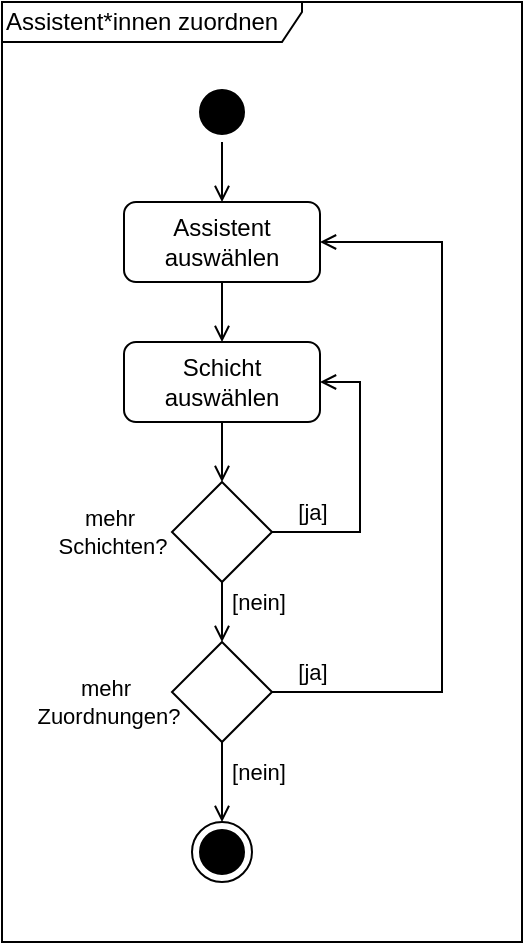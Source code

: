 <mxfile version="24.4.8" type="github">
  <diagram name="Seite-1" id="rgT6GwzFdFSDxX3BY2rw">
    <mxGraphModel dx="1221" dy="618" grid="1" gridSize="10" guides="1" tooltips="1" connect="1" arrows="1" fold="1" page="1" pageScale="1" pageWidth="840" pageHeight="1000" math="0" shadow="0">
      <root>
        <mxCell id="0" />
        <mxCell id="1" parent="0" />
        <mxCell id="8xuYjbwogapdx5Bf-QlN-5" value="mehr&amp;nbsp;&lt;div&gt;Zuordnungen?&lt;/div&gt;" style="text;html=1;align=center;verticalAlign=middle;resizable=0;points=[];autosize=1;strokeColor=none;fillColor=none;fontFamily=Helvetica;fontSize=11;fontColor=default;labelBackgroundColor=default;" vertex="1" parent="1">
          <mxGeometry x="153" y="400" width="100" height="40" as="geometry" />
        </mxCell>
        <mxCell id="XE5whAwkZJFrIQXlqTJG-1" value="Assistent*innen zuordnen" style="shape=umlFrame;whiteSpace=wrap;html=1;pointerEvents=0;width=150;height=20;align=left;" parent="1" vertex="1">
          <mxGeometry x="150" y="70" width="260" height="470" as="geometry" />
        </mxCell>
        <mxCell id="XE5whAwkZJFrIQXlqTJG-8" style="edgeStyle=orthogonalEdgeStyle;rounded=0;orthogonalLoop=1;jettySize=auto;html=1;entryX=0.5;entryY=0;entryDx=0;entryDy=0;endArrow=open;endFill=0;" parent="1" source="XE5whAwkZJFrIQXlqTJG-2" target="XE5whAwkZJFrIQXlqTJG-3" edge="1">
          <mxGeometry relative="1" as="geometry" />
        </mxCell>
        <mxCell id="XE5whAwkZJFrIQXlqTJG-2" value="" style="ellipse;html=1;shape=startState;fillColor=#000000;strokeColor=#000000;" parent="1" vertex="1">
          <mxGeometry x="245" y="110" width="30" height="30" as="geometry" />
        </mxCell>
        <mxCell id="XE5whAwkZJFrIQXlqTJG-11" style="edgeStyle=orthogonalEdgeStyle;rounded=0;orthogonalLoop=1;jettySize=auto;html=1;entryX=0.5;entryY=0;entryDx=0;entryDy=0;strokeColor=default;align=center;verticalAlign=middle;fontFamily=Helvetica;fontSize=11;fontColor=default;labelBackgroundColor=default;endArrow=open;endFill=0;" parent="1" source="XE5whAwkZJFrIQXlqTJG-3" target="XE5whAwkZJFrIQXlqTJG-10" edge="1">
          <mxGeometry relative="1" as="geometry" />
        </mxCell>
        <mxCell id="XE5whAwkZJFrIQXlqTJG-3" value="Assistent auswählen" style="rounded=1;whiteSpace=wrap;html=1;" parent="1" vertex="1">
          <mxGeometry x="211" y="170" width="98" height="40" as="geometry" />
        </mxCell>
        <mxCell id="XE5whAwkZJFrIQXlqTJG-5" value="" style="ellipse;html=1;shape=endState;fillColor=#000000;strokeColor=#000000;" parent="1" vertex="1">
          <mxGeometry x="245" y="480" width="30" height="30" as="geometry" />
        </mxCell>
        <mxCell id="XE5whAwkZJFrIQXlqTJG-15" style="edgeStyle=orthogonalEdgeStyle;rounded=0;orthogonalLoop=1;jettySize=auto;html=1;entryX=0.5;entryY=0;entryDx=0;entryDy=0;strokeColor=default;align=center;verticalAlign=middle;fontFamily=Helvetica;fontSize=11;fontColor=default;labelBackgroundColor=default;endArrow=open;endFill=0;" parent="1" source="XE5whAwkZJFrIQXlqTJG-10" target="XE5whAwkZJFrIQXlqTJG-13" edge="1">
          <mxGeometry relative="1" as="geometry" />
        </mxCell>
        <mxCell id="XE5whAwkZJFrIQXlqTJG-10" value="Schicht auswählen" style="rounded=1;whiteSpace=wrap;html=1;" parent="1" vertex="1">
          <mxGeometry x="211" y="240" width="98" height="40" as="geometry" />
        </mxCell>
        <mxCell id="XE5whAwkZJFrIQXlqTJG-17" style="edgeStyle=orthogonalEdgeStyle;rounded=0;orthogonalLoop=1;jettySize=auto;html=1;entryX=1;entryY=0.5;entryDx=0;entryDy=0;strokeColor=default;align=center;verticalAlign=middle;fontFamily=Helvetica;fontSize=11;fontColor=default;labelBackgroundColor=default;endArrow=open;endFill=0;" parent="1" source="XE5whAwkZJFrIQXlqTJG-13" target="XE5whAwkZJFrIQXlqTJG-10" edge="1">
          <mxGeometry relative="1" as="geometry">
            <Array as="points">
              <mxPoint x="329" y="335" />
              <mxPoint x="329" y="260" />
            </Array>
          </mxGeometry>
        </mxCell>
        <mxCell id="8xuYjbwogapdx5Bf-QlN-2" style="edgeStyle=orthogonalEdgeStyle;rounded=0;orthogonalLoop=1;jettySize=auto;html=1;entryX=0.5;entryY=0;entryDx=0;entryDy=0;endArrow=open;endFill=0;" edge="1" parent="1" source="XE5whAwkZJFrIQXlqTJG-13" target="8xuYjbwogapdx5Bf-QlN-1">
          <mxGeometry relative="1" as="geometry" />
        </mxCell>
        <mxCell id="XE5whAwkZJFrIQXlqTJG-13" value="" style="rhombus;whiteSpace=wrap;html=1;fontFamily=Helvetica;fontSize=11;fontColor=default;labelBackgroundColor=default;" parent="1" vertex="1">
          <mxGeometry x="235" y="310" width="50" height="50" as="geometry" />
        </mxCell>
        <mxCell id="XE5whAwkZJFrIQXlqTJG-18" value="mehr&amp;nbsp;&lt;div&gt;Schichten?&lt;/div&gt;" style="text;html=1;align=center;verticalAlign=middle;resizable=0;points=[];autosize=1;strokeColor=none;fillColor=none;fontFamily=Helvetica;fontSize=11;fontColor=default;labelBackgroundColor=default;" parent="1" vertex="1">
          <mxGeometry x="165" y="315" width="80" height="40" as="geometry" />
        </mxCell>
        <mxCell id="XE5whAwkZJFrIQXlqTJG-19" value="[ja]" style="text;html=1;align=center;verticalAlign=middle;resizable=0;points=[];autosize=1;strokeColor=none;fillColor=none;fontFamily=Helvetica;fontSize=11;fontColor=default;labelBackgroundColor=default;" parent="1" vertex="1">
          <mxGeometry x="285" y="310" width="40" height="30" as="geometry" />
        </mxCell>
        <mxCell id="XE5whAwkZJFrIQXlqTJG-20" value="[nein]" style="text;html=1;align=center;verticalAlign=middle;resizable=0;points=[];autosize=1;strokeColor=none;fillColor=none;fontFamily=Helvetica;fontSize=11;fontColor=default;labelBackgroundColor=default;" parent="1" vertex="1">
          <mxGeometry x="253" y="355" width="50" height="30" as="geometry" />
        </mxCell>
        <mxCell id="8xuYjbwogapdx5Bf-QlN-3" style="edgeStyle=orthogonalEdgeStyle;rounded=0;orthogonalLoop=1;jettySize=auto;html=1;endArrow=open;endFill=0;" edge="1" parent="1" source="8xuYjbwogapdx5Bf-QlN-1" target="XE5whAwkZJFrIQXlqTJG-5">
          <mxGeometry relative="1" as="geometry" />
        </mxCell>
        <mxCell id="8xuYjbwogapdx5Bf-QlN-4" style="edgeStyle=orthogonalEdgeStyle;rounded=0;orthogonalLoop=1;jettySize=auto;html=1;entryX=1;entryY=0.5;entryDx=0;entryDy=0;endArrow=open;endFill=0;" edge="1" parent="1" source="8xuYjbwogapdx5Bf-QlN-1" target="XE5whAwkZJFrIQXlqTJG-3">
          <mxGeometry relative="1" as="geometry">
            <Array as="points">
              <mxPoint x="370" y="415" />
              <mxPoint x="370" y="190" />
            </Array>
          </mxGeometry>
        </mxCell>
        <mxCell id="8xuYjbwogapdx5Bf-QlN-1" value="" style="rhombus;whiteSpace=wrap;html=1;" vertex="1" parent="1">
          <mxGeometry x="235" y="390" width="50" height="50" as="geometry" />
        </mxCell>
        <mxCell id="8xuYjbwogapdx5Bf-QlN-6" value="[nein]" style="text;html=1;align=center;verticalAlign=middle;resizable=0;points=[];autosize=1;strokeColor=none;fillColor=none;fontFamily=Helvetica;fontSize=11;fontColor=default;labelBackgroundColor=default;" vertex="1" parent="1">
          <mxGeometry x="253" y="440" width="50" height="30" as="geometry" />
        </mxCell>
        <mxCell id="8xuYjbwogapdx5Bf-QlN-7" value="[ja]" style="text;html=1;align=center;verticalAlign=middle;resizable=0;points=[];autosize=1;strokeColor=none;fillColor=none;fontFamily=Helvetica;fontSize=11;fontColor=default;labelBackgroundColor=default;" vertex="1" parent="1">
          <mxGeometry x="285" y="390" width="40" height="30" as="geometry" />
        </mxCell>
      </root>
    </mxGraphModel>
  </diagram>
</mxfile>
